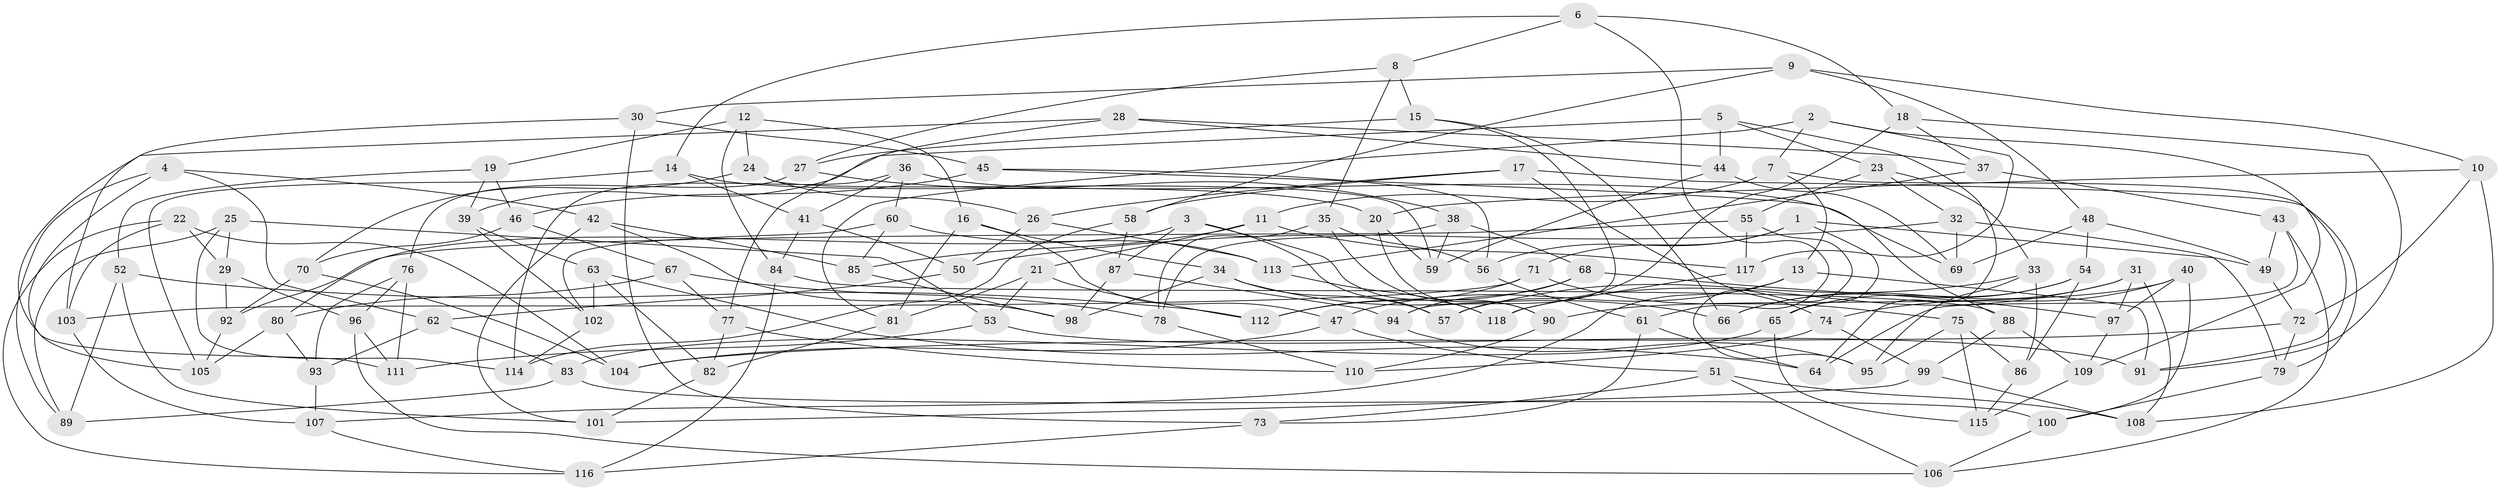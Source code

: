 // Generated by graph-tools (version 1.1) at 2025/50/03/09/25 03:50:56]
// undirected, 118 vertices, 236 edges
graph export_dot {
graph [start="1"]
  node [color=gray90,style=filled];
  1;
  2;
  3;
  4;
  5;
  6;
  7;
  8;
  9;
  10;
  11;
  12;
  13;
  14;
  15;
  16;
  17;
  18;
  19;
  20;
  21;
  22;
  23;
  24;
  25;
  26;
  27;
  28;
  29;
  30;
  31;
  32;
  33;
  34;
  35;
  36;
  37;
  38;
  39;
  40;
  41;
  42;
  43;
  44;
  45;
  46;
  47;
  48;
  49;
  50;
  51;
  52;
  53;
  54;
  55;
  56;
  57;
  58;
  59;
  60;
  61;
  62;
  63;
  64;
  65;
  66;
  67;
  68;
  69;
  70;
  71;
  72;
  73;
  74;
  75;
  76;
  77;
  78;
  79;
  80;
  81;
  82;
  83;
  84;
  85;
  86;
  87;
  88;
  89;
  90;
  91;
  92;
  93;
  94;
  95;
  96;
  97;
  98;
  99;
  100;
  101;
  102;
  103;
  104;
  105;
  106;
  107;
  108;
  109;
  110;
  111;
  112;
  113;
  114;
  115;
  116;
  117;
  118;
  1 -- 56;
  1 -- 71;
  1 -- 49;
  1 -- 65;
  2 -- 117;
  2 -- 81;
  2 -- 7;
  2 -- 109;
  3 -- 57;
  3 -- 87;
  3 -- 80;
  3 -- 118;
  4 -- 62;
  4 -- 42;
  4 -- 89;
  4 -- 105;
  5 -- 44;
  5 -- 64;
  5 -- 23;
  5 -- 39;
  6 -- 18;
  6 -- 61;
  6 -- 8;
  6 -- 14;
  7 -- 91;
  7 -- 13;
  7 -- 11;
  8 -- 27;
  8 -- 35;
  8 -- 15;
  9 -- 30;
  9 -- 58;
  9 -- 10;
  9 -- 48;
  10 -- 72;
  10 -- 20;
  10 -- 108;
  11 -- 117;
  11 -- 85;
  11 -- 21;
  12 -- 24;
  12 -- 19;
  12 -- 16;
  12 -- 84;
  13 -- 47;
  13 -- 91;
  13 -- 107;
  14 -- 41;
  14 -- 20;
  14 -- 105;
  15 -- 27;
  15 -- 94;
  15 -- 66;
  16 -- 81;
  16 -- 47;
  16 -- 34;
  17 -- 74;
  17 -- 26;
  17 -- 79;
  17 -- 58;
  18 -- 57;
  18 -- 91;
  18 -- 37;
  19 -- 52;
  19 -- 39;
  19 -- 46;
  20 -- 90;
  20 -- 59;
  21 -- 81;
  21 -- 112;
  21 -- 53;
  22 -- 116;
  22 -- 29;
  22 -- 103;
  22 -- 104;
  23 -- 33;
  23 -- 32;
  23 -- 55;
  24 -- 59;
  24 -- 70;
  24 -- 26;
  25 -- 53;
  25 -- 114;
  25 -- 89;
  25 -- 29;
  26 -- 50;
  26 -- 113;
  27 -- 76;
  27 -- 38;
  28 -- 44;
  28 -- 77;
  28 -- 111;
  28 -- 37;
  29 -- 96;
  29 -- 92;
  30 -- 73;
  30 -- 45;
  30 -- 103;
  31 -- 118;
  31 -- 108;
  31 -- 97;
  31 -- 66;
  32 -- 50;
  32 -- 79;
  32 -- 69;
  33 -- 95;
  33 -- 57;
  33 -- 86;
  34 -- 98;
  34 -- 57;
  34 -- 66;
  35 -- 78;
  35 -- 56;
  35 -- 90;
  36 -- 114;
  36 -- 69;
  36 -- 60;
  36 -- 41;
  37 -- 113;
  37 -- 43;
  38 -- 78;
  38 -- 68;
  38 -- 59;
  39 -- 102;
  39 -- 63;
  40 -- 74;
  40 -- 100;
  40 -- 90;
  40 -- 97;
  41 -- 50;
  41 -- 84;
  42 -- 98;
  42 -- 85;
  42 -- 101;
  43 -- 49;
  43 -- 106;
  43 -- 64;
  44 -- 69;
  44 -- 59;
  45 -- 46;
  45 -- 56;
  45 -- 88;
  46 -- 70;
  46 -- 67;
  47 -- 104;
  47 -- 51;
  48 -- 69;
  48 -- 54;
  48 -- 49;
  49 -- 72;
  50 -- 62;
  51 -- 108;
  51 -- 73;
  51 -- 106;
  52 -- 101;
  52 -- 89;
  52 -- 112;
  53 -- 111;
  53 -- 91;
  54 -- 65;
  54 -- 66;
  54 -- 86;
  55 -- 95;
  55 -- 117;
  55 -- 92;
  56 -- 61;
  58 -- 87;
  58 -- 114;
  60 -- 102;
  60 -- 85;
  60 -- 113;
  61 -- 73;
  61 -- 64;
  62 -- 93;
  62 -- 83;
  63 -- 82;
  63 -- 64;
  63 -- 102;
  65 -- 83;
  65 -- 115;
  67 -- 78;
  67 -- 80;
  67 -- 77;
  68 -- 94;
  68 -- 97;
  68 -- 112;
  70 -- 104;
  70 -- 92;
  71 -- 112;
  71 -- 75;
  71 -- 103;
  72 -- 79;
  72 -- 104;
  73 -- 116;
  74 -- 110;
  74 -- 99;
  75 -- 95;
  75 -- 86;
  75 -- 115;
  76 -- 111;
  76 -- 93;
  76 -- 96;
  77 -- 110;
  77 -- 82;
  78 -- 110;
  79 -- 100;
  80 -- 105;
  80 -- 93;
  81 -- 82;
  82 -- 101;
  83 -- 89;
  83 -- 100;
  84 -- 116;
  84 -- 88;
  85 -- 98;
  86 -- 115;
  87 -- 94;
  87 -- 98;
  88 -- 99;
  88 -- 109;
  90 -- 110;
  92 -- 105;
  93 -- 107;
  94 -- 95;
  96 -- 106;
  96 -- 111;
  97 -- 109;
  99 -- 101;
  99 -- 108;
  100 -- 106;
  102 -- 114;
  103 -- 107;
  107 -- 116;
  109 -- 115;
  113 -- 118;
  117 -- 118;
}
